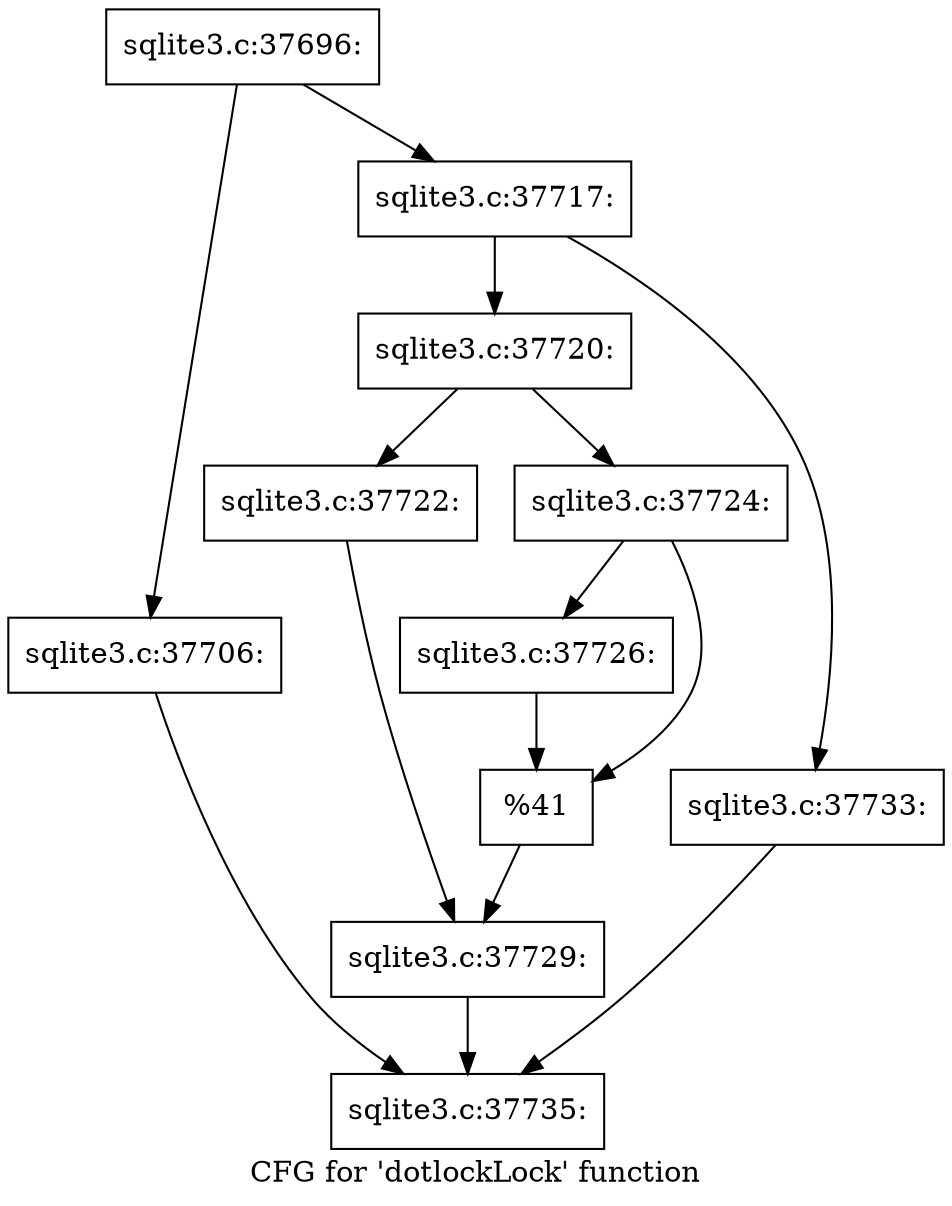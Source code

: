 digraph "CFG for 'dotlockLock' function" {
	label="CFG for 'dotlockLock' function";

	Node0x55c0f570c3a0 [shape=record,label="{sqlite3.c:37696:}"];
	Node0x55c0f570c3a0 -> Node0x55c0f5b46eb0;
	Node0x55c0f570c3a0 -> Node0x55c0f5b46f00;
	Node0x55c0f5b46eb0 [shape=record,label="{sqlite3.c:37706:}"];
	Node0x55c0f5b46eb0 -> Node0x55c0f719ea10;
	Node0x55c0f5b46f00 [shape=record,label="{sqlite3.c:37717:}"];
	Node0x55c0f5b46f00 -> Node0x55c0f5b47850;
	Node0x55c0f5b46f00 -> Node0x55c0f5b478a0;
	Node0x55c0f5b47850 [shape=record,label="{sqlite3.c:37720:}"];
	Node0x55c0f5b47850 -> Node0x55c0f5b491c0;
	Node0x55c0f5b47850 -> Node0x55c0f5b49260;
	Node0x55c0f5b491c0 [shape=record,label="{sqlite3.c:37722:}"];
	Node0x55c0f5b491c0 -> Node0x55c0f5b49210;
	Node0x55c0f5b49260 [shape=record,label="{sqlite3.c:37724:}"];
	Node0x55c0f5b49260 -> Node0x55c0f5b499c0;
	Node0x55c0f5b49260 -> Node0x55c0f5b49a10;
	Node0x55c0f5b499c0 [shape=record,label="{sqlite3.c:37726:}"];
	Node0x55c0f5b499c0 -> Node0x55c0f5b49a10;
	Node0x55c0f5b49a10 [shape=record,label="{%41}"];
	Node0x55c0f5b49a10 -> Node0x55c0f5b49210;
	Node0x55c0f5b49210 [shape=record,label="{sqlite3.c:37729:}"];
	Node0x55c0f5b49210 -> Node0x55c0f719ea10;
	Node0x55c0f5b478a0 [shape=record,label="{sqlite3.c:37733:}"];
	Node0x55c0f5b478a0 -> Node0x55c0f719ea10;
	Node0x55c0f719ea10 [shape=record,label="{sqlite3.c:37735:}"];
}
